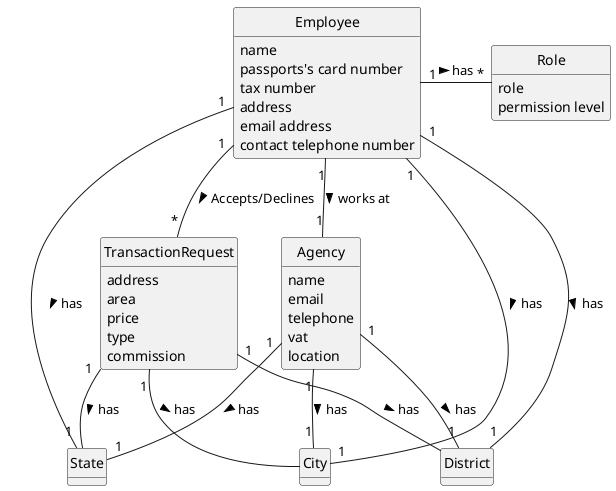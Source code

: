 @startuml
skinparam monochrome true
skinparam packageStyle rectangle
skinparam shadowing false

skinparam classAttributeIconSize 0

hide circle
hide methods

class Employee {
    name
    passports's card number
    tax number
    address
    email address
    contact telephone number

}

class TransactionRequest {
    address
    area
    price
    type
    commission
}

class Role {
    role
    permission level
}

class Agency {
    name
    email
    telephone
    vat
    location
}

class State {
}

class District {
}

class City {
}



Employee "1" -- "*" TransactionRequest: Accepts/Declines >
Employee "1" - "*" Role: has >
Employee "1" - "1" Agency: works at >
"Employee" "1" -- "1" State : has >
"Employee" "1" -- "1" City : has >
"Employee" "1" -- "1" District : has >
"Agency" "1" -- "1" State : has >
"Agency" "1" -- "1" City : has >
"Agency" "1" -- "1" District : has >
TransactionRequest "1" -- State : has >
TransactionRequest "1" -- City : has >
TransactionRequest "1" -- District : has >

@enduml